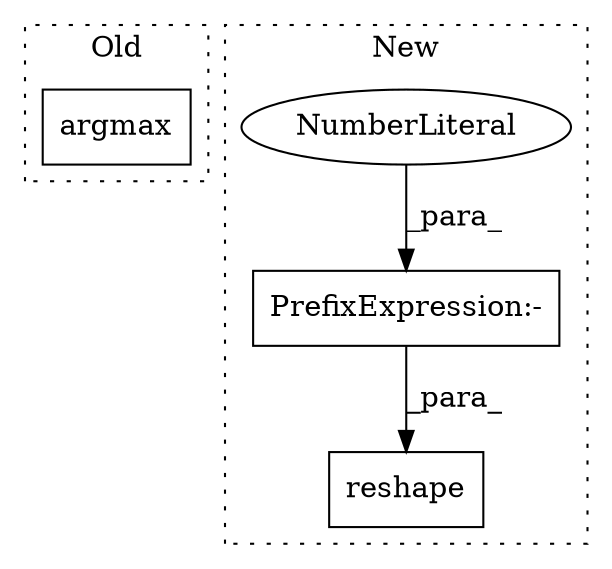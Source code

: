 digraph G {
subgraph cluster0 {
1 [label="argmax" a="32" s="1511,1527" l="7,1" shape="box"];
label = "Old";
style="dotted";
}
subgraph cluster1 {
2 [label="reshape" a="32" s="4420,4472" l="8,1" shape="box"];
3 [label="PrefixExpression:-" a="38" s="4169" l="1" shape="box"];
4 [label="NumberLiteral" a="34" s="4170" l="1" shape="ellipse"];
label = "New";
style="dotted";
}
3 -> 2 [label="_para_"];
4 -> 3 [label="_para_"];
}